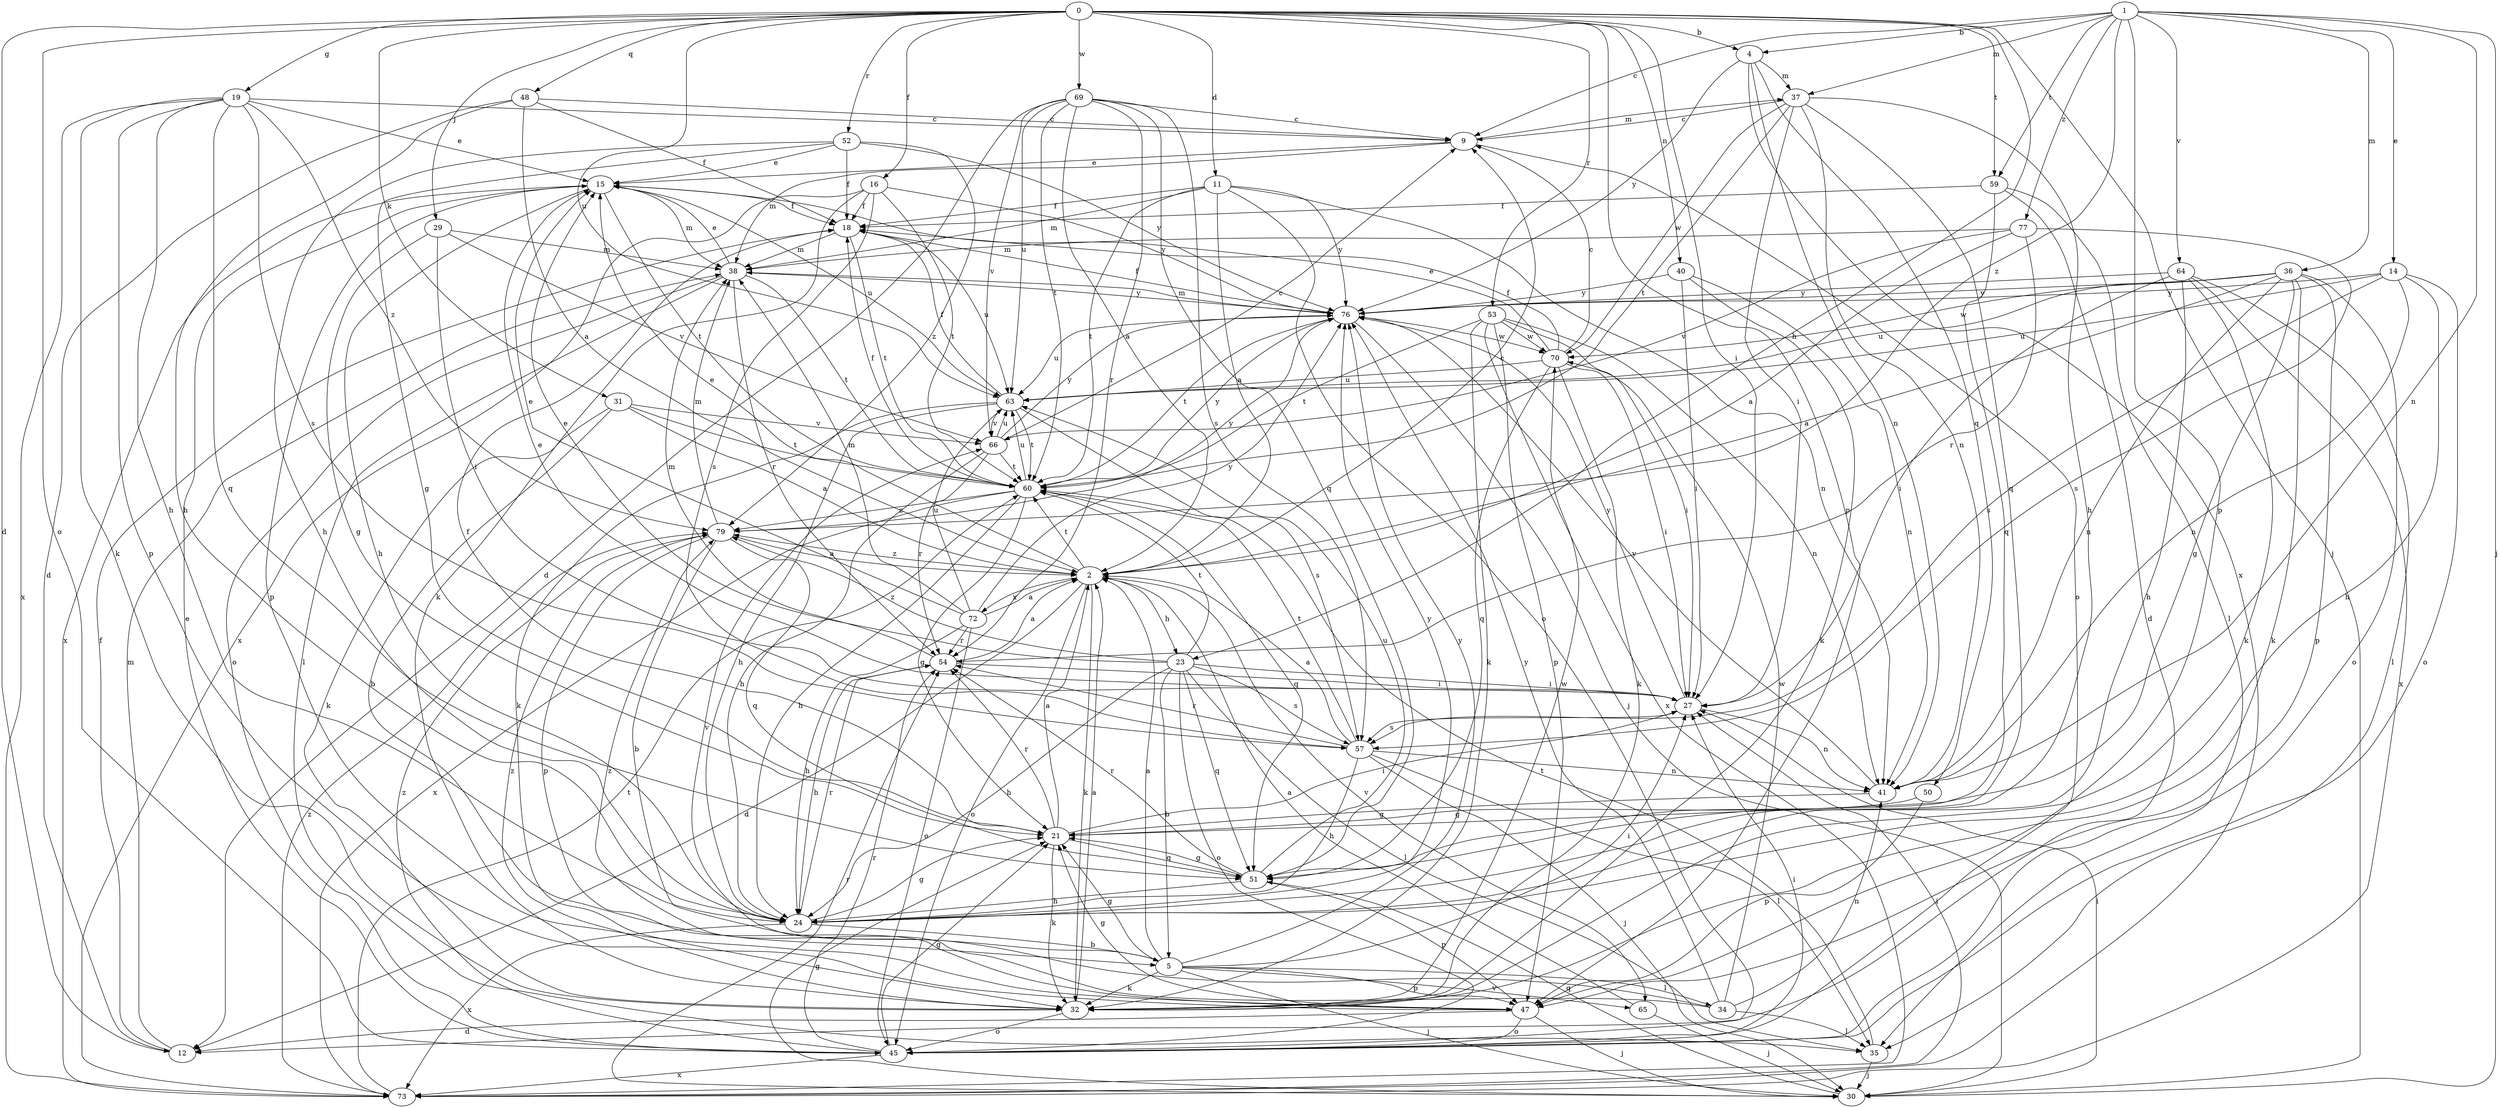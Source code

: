 strict digraph  {
0;
1;
2;
4;
5;
9;
11;
12;
14;
15;
16;
18;
19;
21;
23;
24;
27;
29;
30;
31;
32;
34;
35;
36;
37;
38;
40;
41;
45;
47;
48;
50;
51;
52;
53;
54;
57;
59;
60;
63;
64;
65;
66;
69;
70;
72;
73;
76;
77;
79;
0 -> 4  [label=b];
0 -> 11  [label=d];
0 -> 12  [label=d];
0 -> 16  [label=f];
0 -> 19  [label=g];
0 -> 23  [label=h];
0 -> 27  [label=i];
0 -> 29  [label=j];
0 -> 30  [label=j];
0 -> 31  [label=k];
0 -> 40  [label=n];
0 -> 45  [label=o];
0 -> 47  [label=p];
0 -> 48  [label=q];
0 -> 52  [label=r];
0 -> 53  [label=r];
0 -> 59  [label=t];
0 -> 63  [label=u];
0 -> 69  [label=w];
1 -> 4  [label=b];
1 -> 9  [label=c];
1 -> 14  [label=e];
1 -> 30  [label=j];
1 -> 36  [label=m];
1 -> 37  [label=m];
1 -> 41  [label=n];
1 -> 47  [label=p];
1 -> 59  [label=t];
1 -> 64  [label=v];
1 -> 77  [label=z];
1 -> 79  [label=z];
2 -> 9  [label=c];
2 -> 12  [label=d];
2 -> 15  [label=e];
2 -> 23  [label=h];
2 -> 32  [label=k];
2 -> 45  [label=o];
2 -> 60  [label=t];
2 -> 65  [label=v];
2 -> 72  [label=x];
2 -> 79  [label=z];
4 -> 37  [label=m];
4 -> 41  [label=n];
4 -> 50  [label=q];
4 -> 73  [label=x];
4 -> 76  [label=y];
5 -> 2  [label=a];
5 -> 21  [label=g];
5 -> 27  [label=i];
5 -> 30  [label=j];
5 -> 32  [label=k];
5 -> 34  [label=l];
5 -> 47  [label=p];
5 -> 65  [label=v];
5 -> 76  [label=y];
9 -> 15  [label=e];
9 -> 37  [label=m];
9 -> 38  [label=m];
9 -> 45  [label=o];
11 -> 2  [label=a];
11 -> 18  [label=f];
11 -> 38  [label=m];
11 -> 41  [label=n];
11 -> 45  [label=o];
11 -> 60  [label=t];
11 -> 76  [label=y];
12 -> 18  [label=f];
12 -> 38  [label=m];
14 -> 24  [label=h];
14 -> 41  [label=n];
14 -> 45  [label=o];
14 -> 57  [label=s];
14 -> 63  [label=u];
14 -> 76  [label=y];
15 -> 18  [label=f];
15 -> 24  [label=h];
15 -> 38  [label=m];
15 -> 47  [label=p];
15 -> 60  [label=t];
15 -> 63  [label=u];
15 -> 73  [label=x];
16 -> 18  [label=f];
16 -> 32  [label=k];
16 -> 57  [label=s];
16 -> 60  [label=t];
16 -> 73  [label=x];
16 -> 76  [label=y];
18 -> 38  [label=m];
18 -> 60  [label=t];
18 -> 63  [label=u];
19 -> 9  [label=c];
19 -> 15  [label=e];
19 -> 24  [label=h];
19 -> 32  [label=k];
19 -> 47  [label=p];
19 -> 51  [label=q];
19 -> 57  [label=s];
19 -> 73  [label=x];
19 -> 79  [label=z];
21 -> 2  [label=a];
21 -> 18  [label=f];
21 -> 27  [label=i];
21 -> 32  [label=k];
21 -> 51  [label=q];
21 -> 54  [label=r];
23 -> 5  [label=b];
23 -> 15  [label=e];
23 -> 24  [label=h];
23 -> 27  [label=i];
23 -> 35  [label=l];
23 -> 45  [label=o];
23 -> 51  [label=q];
23 -> 57  [label=s];
23 -> 60  [label=t];
23 -> 79  [label=z];
24 -> 5  [label=b];
24 -> 21  [label=g];
24 -> 54  [label=r];
24 -> 73  [label=x];
24 -> 76  [label=y];
27 -> 15  [label=e];
27 -> 41  [label=n];
27 -> 57  [label=s];
27 -> 76  [label=y];
29 -> 21  [label=g];
29 -> 27  [label=i];
29 -> 38  [label=m];
29 -> 66  [label=v];
30 -> 21  [label=g];
30 -> 27  [label=i];
30 -> 51  [label=q];
30 -> 54  [label=r];
31 -> 2  [label=a];
31 -> 5  [label=b];
31 -> 32  [label=k];
31 -> 60  [label=t];
31 -> 66  [label=v];
32 -> 2  [label=a];
32 -> 45  [label=o];
32 -> 70  [label=w];
32 -> 79  [label=z];
34 -> 35  [label=l];
34 -> 41  [label=n];
34 -> 66  [label=v];
34 -> 70  [label=w];
34 -> 76  [label=y];
34 -> 79  [label=z];
35 -> 30  [label=j];
35 -> 60  [label=t];
36 -> 2  [label=a];
36 -> 21  [label=g];
36 -> 32  [label=k];
36 -> 41  [label=n];
36 -> 45  [label=o];
36 -> 47  [label=p];
36 -> 63  [label=u];
36 -> 70  [label=w];
36 -> 76  [label=y];
37 -> 9  [label=c];
37 -> 24  [label=h];
37 -> 27  [label=i];
37 -> 41  [label=n];
37 -> 51  [label=q];
37 -> 60  [label=t];
37 -> 70  [label=w];
38 -> 15  [label=e];
38 -> 35  [label=l];
38 -> 45  [label=o];
38 -> 54  [label=r];
38 -> 60  [label=t];
38 -> 76  [label=y];
40 -> 27  [label=i];
40 -> 32  [label=k];
40 -> 41  [label=n];
40 -> 76  [label=y];
41 -> 21  [label=g];
41 -> 76  [label=y];
45 -> 15  [label=e];
45 -> 21  [label=g];
45 -> 27  [label=i];
45 -> 54  [label=r];
45 -> 73  [label=x];
45 -> 79  [label=z];
47 -> 12  [label=d];
47 -> 21  [label=g];
47 -> 30  [label=j];
47 -> 45  [label=o];
48 -> 2  [label=a];
48 -> 9  [label=c];
48 -> 12  [label=d];
48 -> 18  [label=f];
48 -> 24  [label=h];
50 -> 21  [label=g];
50 -> 47  [label=p];
51 -> 21  [label=g];
51 -> 24  [label=h];
51 -> 47  [label=p];
51 -> 54  [label=r];
51 -> 63  [label=u];
52 -> 15  [label=e];
52 -> 18  [label=f];
52 -> 21  [label=g];
52 -> 24  [label=h];
52 -> 76  [label=y];
52 -> 79  [label=z];
53 -> 27  [label=i];
53 -> 32  [label=k];
53 -> 41  [label=n];
53 -> 47  [label=p];
53 -> 60  [label=t];
53 -> 70  [label=w];
53 -> 73  [label=x];
54 -> 2  [label=a];
54 -> 24  [label=h];
54 -> 27  [label=i];
54 -> 38  [label=m];
57 -> 2  [label=a];
57 -> 24  [label=h];
57 -> 30  [label=j];
57 -> 35  [label=l];
57 -> 41  [label=n];
57 -> 54  [label=r];
57 -> 60  [label=t];
59 -> 12  [label=d];
59 -> 18  [label=f];
59 -> 35  [label=l];
59 -> 51  [label=q];
60 -> 18  [label=f];
60 -> 21  [label=g];
60 -> 24  [label=h];
60 -> 51  [label=q];
60 -> 63  [label=u];
60 -> 73  [label=x];
60 -> 76  [label=y];
60 -> 79  [label=z];
63 -> 18  [label=f];
63 -> 24  [label=h];
63 -> 32  [label=k];
63 -> 57  [label=s];
63 -> 60  [label=t];
63 -> 66  [label=v];
64 -> 24  [label=h];
64 -> 27  [label=i];
64 -> 32  [label=k];
64 -> 35  [label=l];
64 -> 73  [label=x];
64 -> 76  [label=y];
65 -> 2  [label=a];
65 -> 30  [label=j];
66 -> 9  [label=c];
66 -> 24  [label=h];
66 -> 54  [label=r];
66 -> 60  [label=t];
66 -> 63  [label=u];
66 -> 76  [label=y];
69 -> 2  [label=a];
69 -> 9  [label=c];
69 -> 12  [label=d];
69 -> 51  [label=q];
69 -> 54  [label=r];
69 -> 57  [label=s];
69 -> 60  [label=t];
69 -> 63  [label=u];
69 -> 66  [label=v];
70 -> 9  [label=c];
70 -> 15  [label=e];
70 -> 18  [label=f];
70 -> 27  [label=i];
70 -> 32  [label=k];
70 -> 51  [label=q];
70 -> 63  [label=u];
72 -> 2  [label=a];
72 -> 15  [label=e];
72 -> 24  [label=h];
72 -> 38  [label=m];
72 -> 45  [label=o];
72 -> 54  [label=r];
72 -> 63  [label=u];
72 -> 76  [label=y];
73 -> 27  [label=i];
73 -> 60  [label=t];
73 -> 79  [label=z];
76 -> 18  [label=f];
76 -> 30  [label=j];
76 -> 38  [label=m];
76 -> 60  [label=t];
76 -> 63  [label=u];
76 -> 70  [label=w];
77 -> 2  [label=a];
77 -> 38  [label=m];
77 -> 54  [label=r];
77 -> 57  [label=s];
77 -> 66  [label=v];
79 -> 2  [label=a];
79 -> 5  [label=b];
79 -> 38  [label=m];
79 -> 47  [label=p];
79 -> 51  [label=q];
79 -> 76  [label=y];
}
